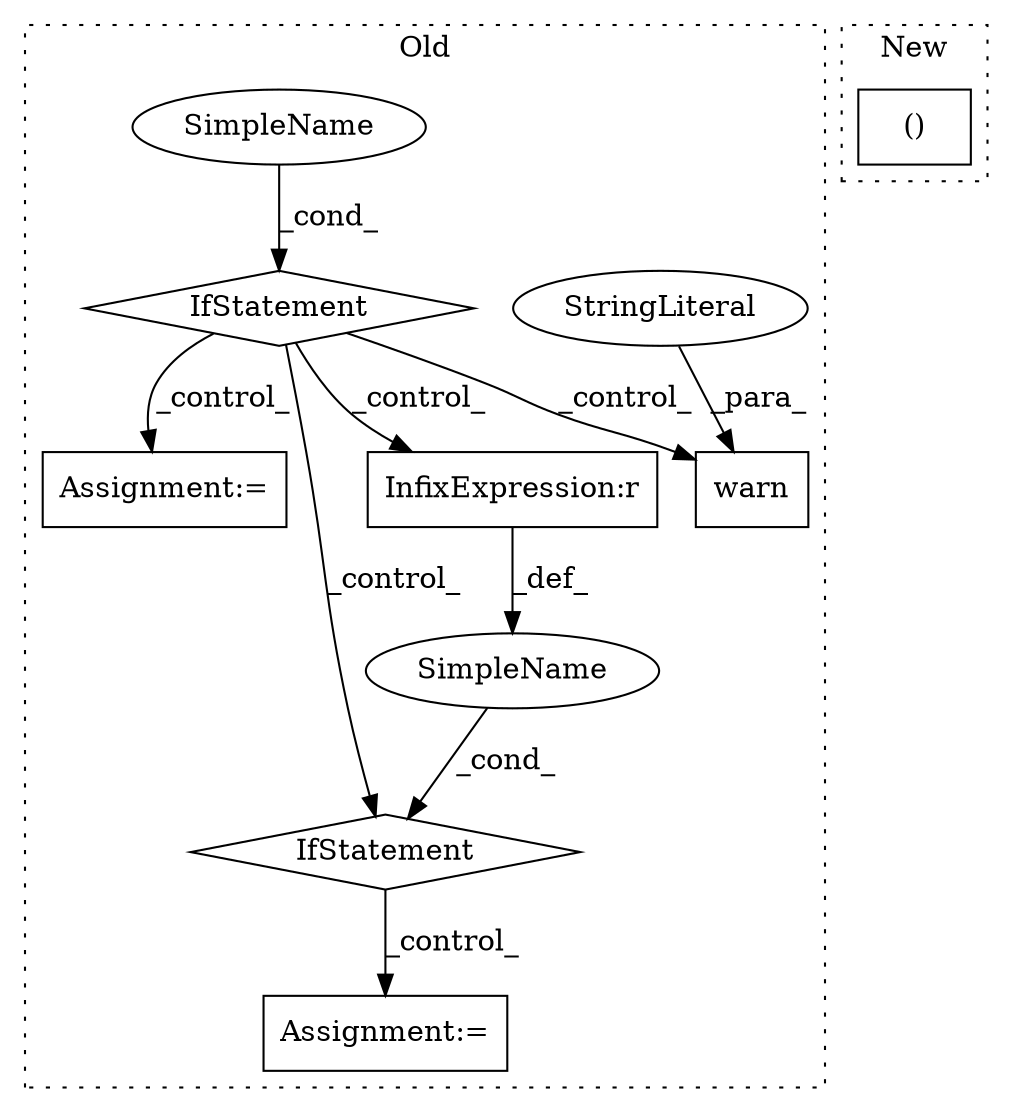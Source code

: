 digraph G {
subgraph cluster0 {
1 [label="warn" a="32" s="5457,5518" l="5,1" shape="box"];
3 [label="StringLiteral" a="45" s="5462" l="56" shape="ellipse"];
4 [label="IfStatement" a="25" s="5358,5392" l="4,2" shape="diamond"];
5 [label="SimpleName" a="42" s="" l="" shape="ellipse"];
6 [label="Assignment:=" a="7" s="5420" l="1" shape="box"];
7 [label="Assignment:=" a="7" s="5663" l="1" shape="box"];
8 [label="IfStatement" a="25" s="5599,5633" l="4,2" shape="diamond"];
9 [label="SimpleName" a="42" s="" l="" shape="ellipse"];
10 [label="InfixExpression:r" a="27" s="5624" l="4" shape="box"];
label = "Old";
style="dotted";
}
subgraph cluster1 {
2 [label="()" a="106" s="5054" l="21" shape="box"];
label = "New";
style="dotted";
}
3 -> 1 [label="_para_"];
4 -> 1 [label="_control_"];
4 -> 10 [label="_control_"];
4 -> 8 [label="_control_"];
4 -> 6 [label="_control_"];
5 -> 4 [label="_cond_"];
8 -> 7 [label="_control_"];
9 -> 8 [label="_cond_"];
10 -> 9 [label="_def_"];
}